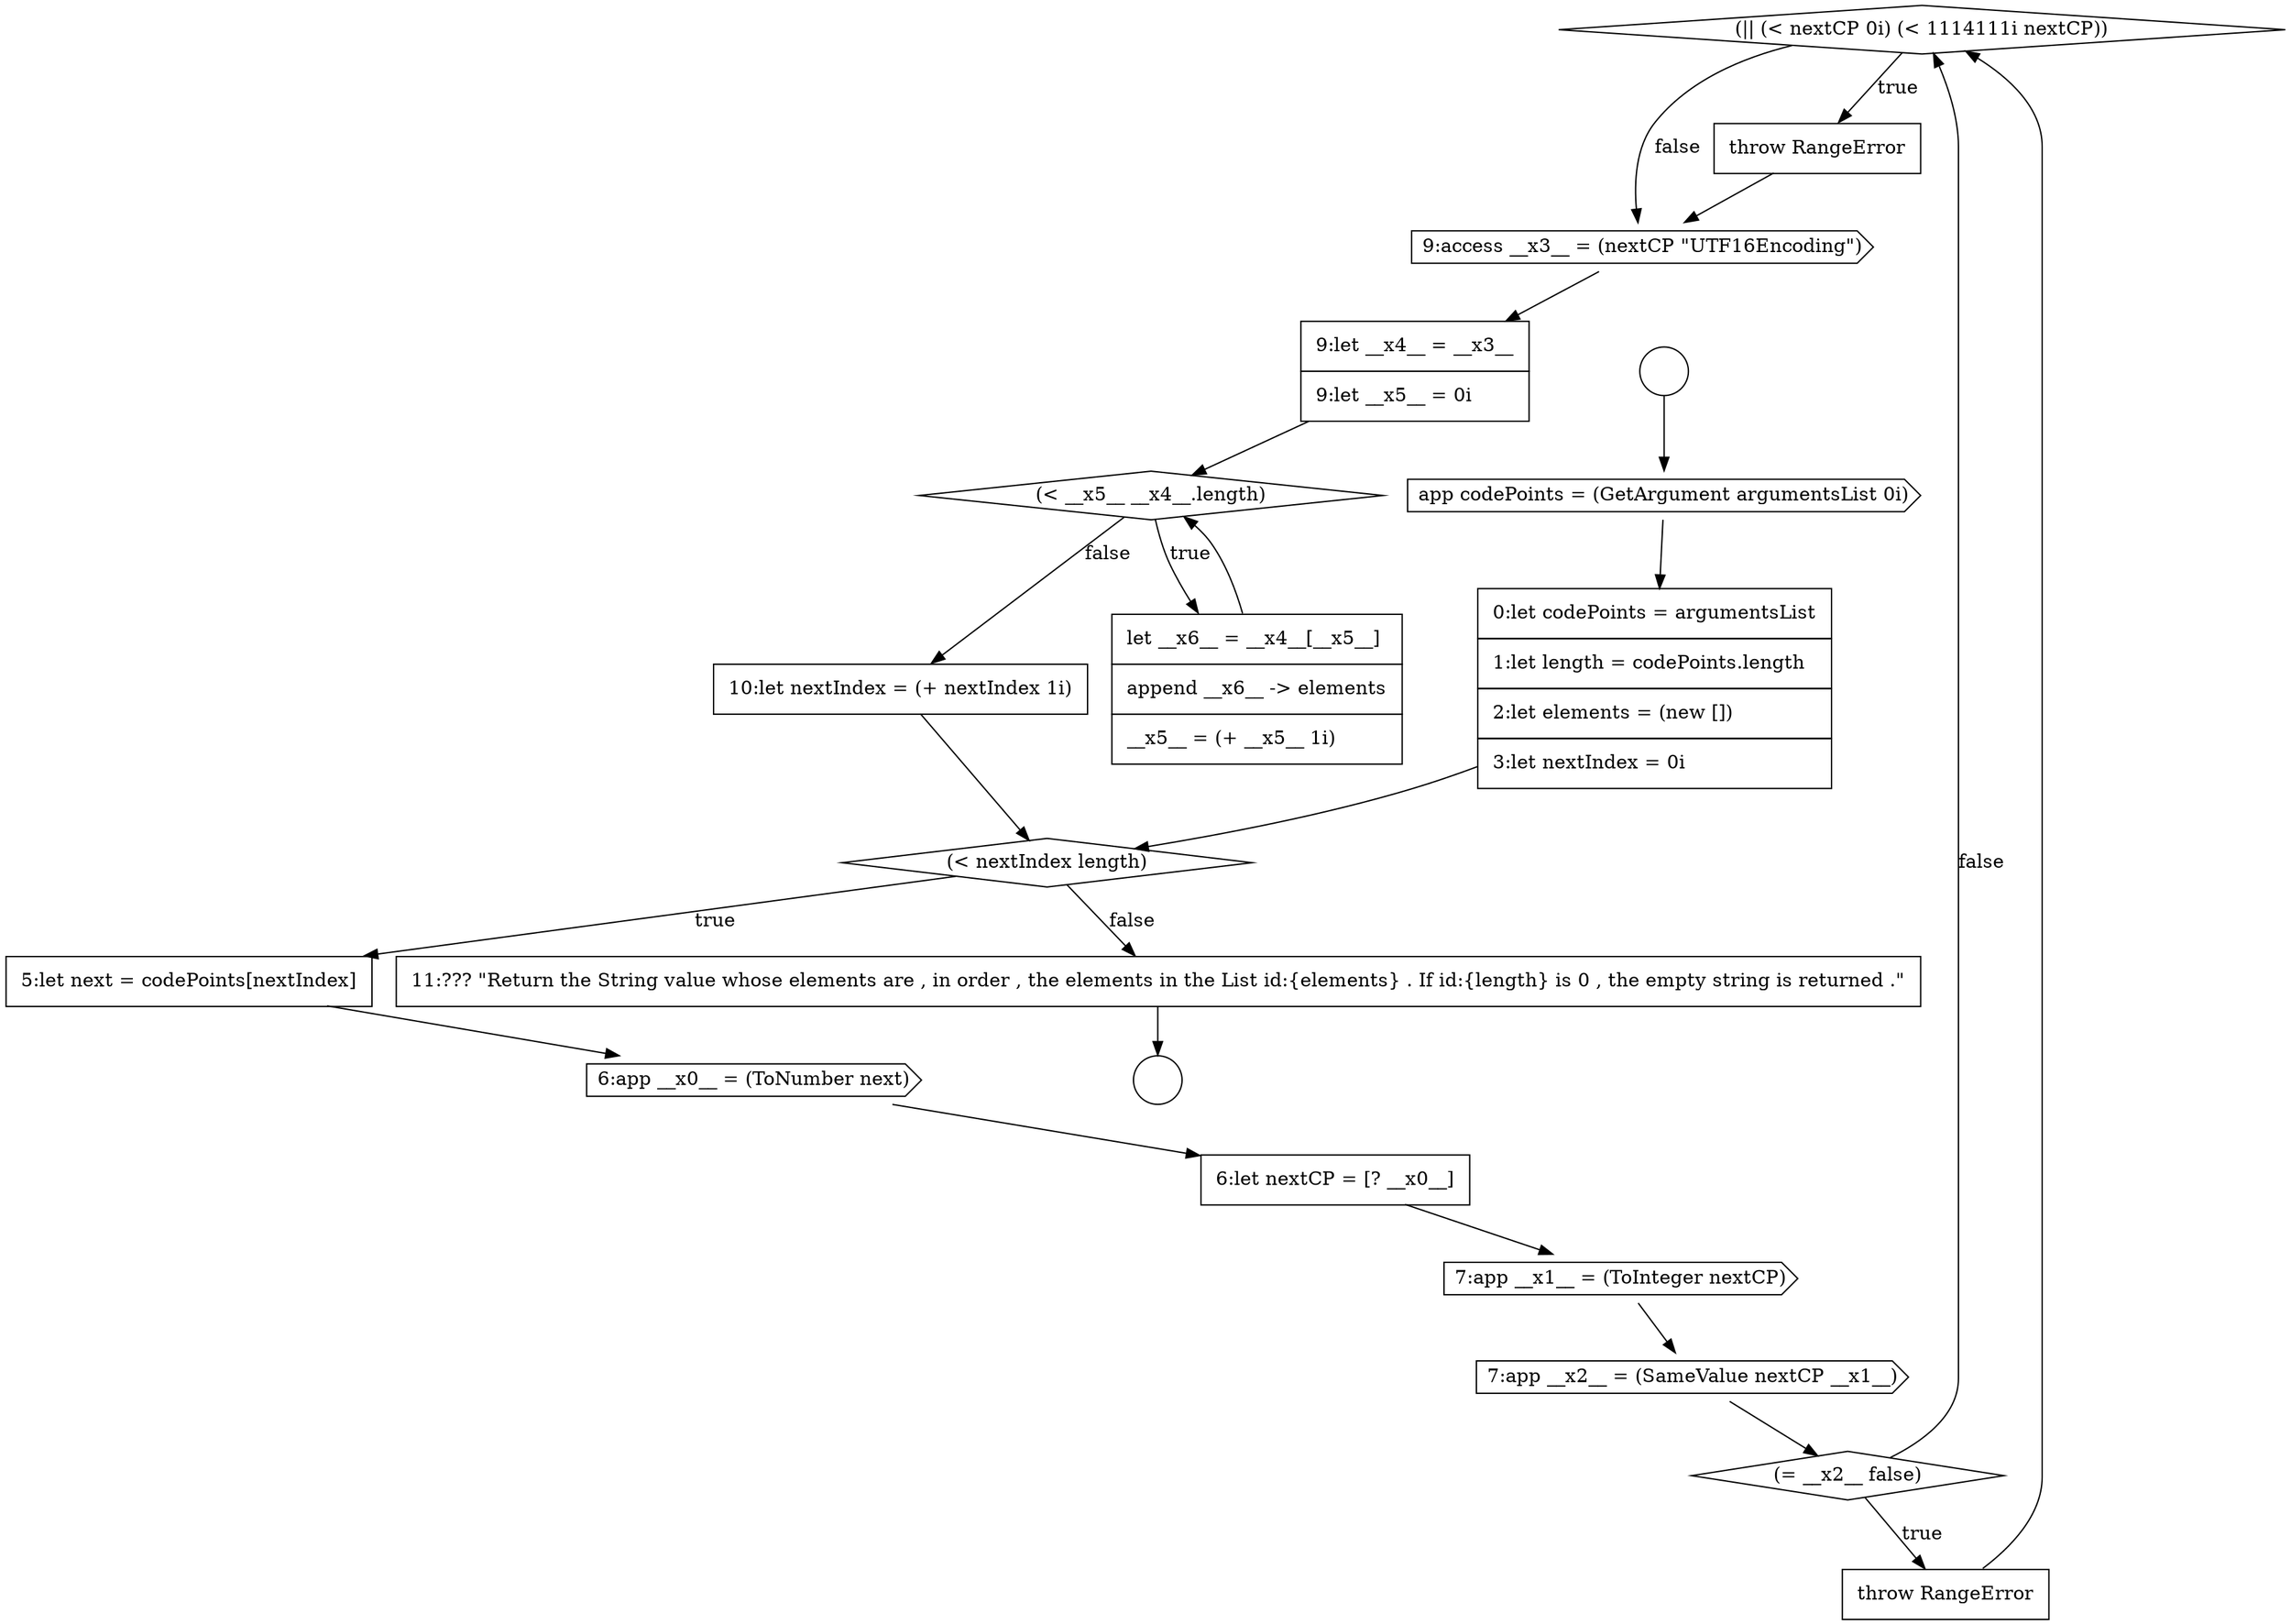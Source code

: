 digraph {
  node13083 [shape=diamond, label=<<font color="black">(|| (&lt; nextCP 0i) (&lt; 1114111i nextCP))</font>> color="black" fillcolor="white" style=filled]
  node13078 [shape=none, margin=0, label=<<font color="black">
    <table border="0" cellborder="1" cellspacing="0" cellpadding="10">
      <tr><td align="left">6:let nextCP = [? __x0__]</td></tr>
    </table>
  </font>> color="black" fillcolor="white" style=filled]
  node13081 [shape=diamond, label=<<font color="black">(= __x2__ false)</font>> color="black" fillcolor="white" style=filled]
  node13071 [shape=circle label=" " color="black" fillcolor="white" style=filled]
  node13090 [shape=none, margin=0, label=<<font color="black">
    <table border="0" cellborder="1" cellspacing="0" cellpadding="10">
      <tr><td align="left">11:??? &quot;Return the String value whose elements are , in order , the elements in the List id:{elements} . If id:{length} is 0 , the empty string is returned .&quot;</td></tr>
    </table>
  </font>> color="black" fillcolor="white" style=filled]
  node13075 [shape=diamond, label=<<font color="black">(&lt; nextIndex length)</font>> color="black" fillcolor="white" style=filled]
  node13085 [shape=cds, label=<<font color="black">9:access __x3__ = (nextCP &quot;UTF16Encoding&quot;)</font>> color="black" fillcolor="white" style=filled]
  node13089 [shape=none, margin=0, label=<<font color="black">
    <table border="0" cellborder="1" cellspacing="0" cellpadding="10">
      <tr><td align="left">10:let nextIndex = (+ nextIndex 1i)</td></tr>
    </table>
  </font>> color="black" fillcolor="white" style=filled]
  node13087 [shape=diamond, label=<<font color="black">(&lt; __x5__ __x4__.length)</font>> color="black" fillcolor="white" style=filled]
  node13080 [shape=cds, label=<<font color="black">7:app __x2__ = (SameValue nextCP __x1__)</font>> color="black" fillcolor="white" style=filled]
  node13073 [shape=cds, label=<<font color="black">app codePoints = (GetArgument argumentsList 0i)</font>> color="black" fillcolor="white" style=filled]
  node13088 [shape=none, margin=0, label=<<font color="black">
    <table border="0" cellborder="1" cellspacing="0" cellpadding="10">
      <tr><td align="left">let __x6__ = __x4__[__x5__]</td></tr>
      <tr><td align="left">append __x6__ -&gt; elements</td></tr>
      <tr><td align="left">__x5__ = (+ __x5__ 1i)</td></tr>
    </table>
  </font>> color="black" fillcolor="white" style=filled]
  node13077 [shape=cds, label=<<font color="black">6:app __x0__ = (ToNumber next)</font>> color="black" fillcolor="white" style=filled]
  node13072 [shape=circle label=" " color="black" fillcolor="white" style=filled]
  node13074 [shape=none, margin=0, label=<<font color="black">
    <table border="0" cellborder="1" cellspacing="0" cellpadding="10">
      <tr><td align="left">0:let codePoints = argumentsList</td></tr>
      <tr><td align="left">1:let length = codePoints.length</td></tr>
      <tr><td align="left">2:let elements = (new [])</td></tr>
      <tr><td align="left">3:let nextIndex = 0i</td></tr>
    </table>
  </font>> color="black" fillcolor="white" style=filled]
  node13084 [shape=none, margin=0, label=<<font color="black">
    <table border="0" cellborder="1" cellspacing="0" cellpadding="10">
      <tr><td align="left">throw RangeError</td></tr>
    </table>
  </font>> color="black" fillcolor="white" style=filled]
  node13079 [shape=cds, label=<<font color="black">7:app __x1__ = (ToInteger nextCP)</font>> color="black" fillcolor="white" style=filled]
  node13086 [shape=none, margin=0, label=<<font color="black">
    <table border="0" cellborder="1" cellspacing="0" cellpadding="10">
      <tr><td align="left">9:let __x4__ = __x3__</td></tr>
      <tr><td align="left">9:let __x5__ = 0i</td></tr>
    </table>
  </font>> color="black" fillcolor="white" style=filled]
  node13076 [shape=none, margin=0, label=<<font color="black">
    <table border="0" cellborder="1" cellspacing="0" cellpadding="10">
      <tr><td align="left">5:let next = codePoints[nextIndex]</td></tr>
    </table>
  </font>> color="black" fillcolor="white" style=filled]
  node13082 [shape=none, margin=0, label=<<font color="black">
    <table border="0" cellborder="1" cellspacing="0" cellpadding="10">
      <tr><td align="left">throw RangeError</td></tr>
    </table>
  </font>> color="black" fillcolor="white" style=filled]
  node13079 -> node13080 [ color="black"]
  node13077 -> node13078 [ color="black"]
  node13076 -> node13077 [ color="black"]
  node13090 -> node13072 [ color="black"]
  node13073 -> node13074 [ color="black"]
  node13081 -> node13082 [label=<<font color="black">true</font>> color="black"]
  node13081 -> node13083 [label=<<font color="black">false</font>> color="black"]
  node13085 -> node13086 [ color="black"]
  node13078 -> node13079 [ color="black"]
  node13074 -> node13075 [ color="black"]
  node13084 -> node13085 [ color="black"]
  node13086 -> node13087 [ color="black"]
  node13082 -> node13083 [ color="black"]
  node13087 -> node13088 [label=<<font color="black">true</font>> color="black"]
  node13087 -> node13089 [label=<<font color="black">false</font>> color="black"]
  node13075 -> node13076 [label=<<font color="black">true</font>> color="black"]
  node13075 -> node13090 [label=<<font color="black">false</font>> color="black"]
  node13083 -> node13084 [label=<<font color="black">true</font>> color="black"]
  node13083 -> node13085 [label=<<font color="black">false</font>> color="black"]
  node13080 -> node13081 [ color="black"]
  node13071 -> node13073 [ color="black"]
  node13088 -> node13087 [ color="black"]
  node13089 -> node13075 [ color="black"]
}
